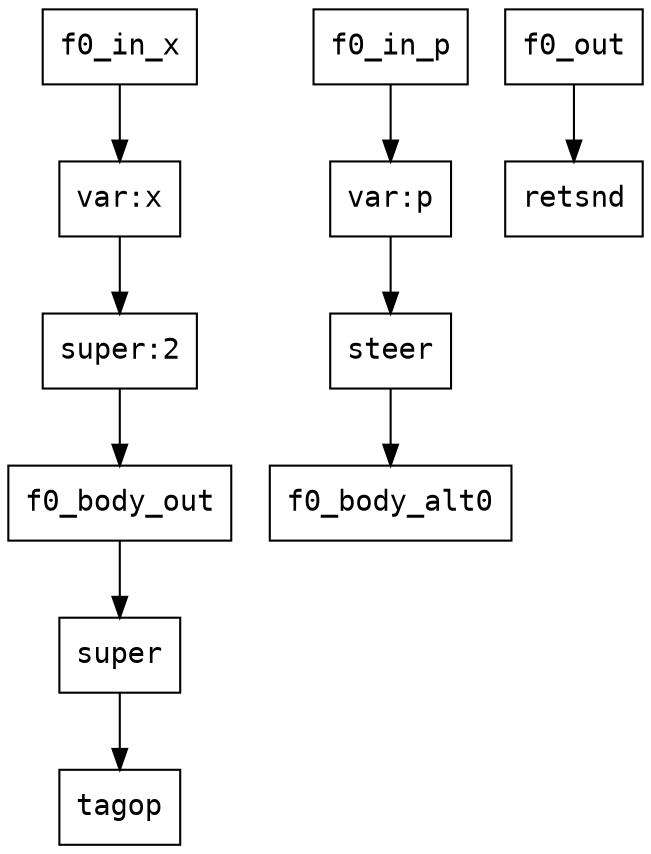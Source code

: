 digraph Dataflow {
  node [shape=record, fontname="Courier"];
  f0 [label="super"];
  "f0_tagop" [label="tagop"];
  f0 -> "f0_tagop";
  "f0_body_scr_out" [label="var:p"];
  "f0_in_p" -> "f0_body_scr_out";
  "f0_body_steer" [label="steer"];
  "f0_body_scr_out" -> "f0_body_steer";
  "f0_body_steer" -> "f0_body_alt0";
  "f0_body_alt0_out" [label="var:x"];
  "f0_in_x" -> "f0_body_alt0_out";
  "f0_body_alt0_out" -> "f0_body_phi";
  "f0_body_phi" [label="super:2"];
  "f0_body_phi" -> "f0_body_out";
  "f0_body_out" -> f0;
  "f0_retsnd" [label="retsnd"];
  "f0_out" -> "f0_retsnd";
}
